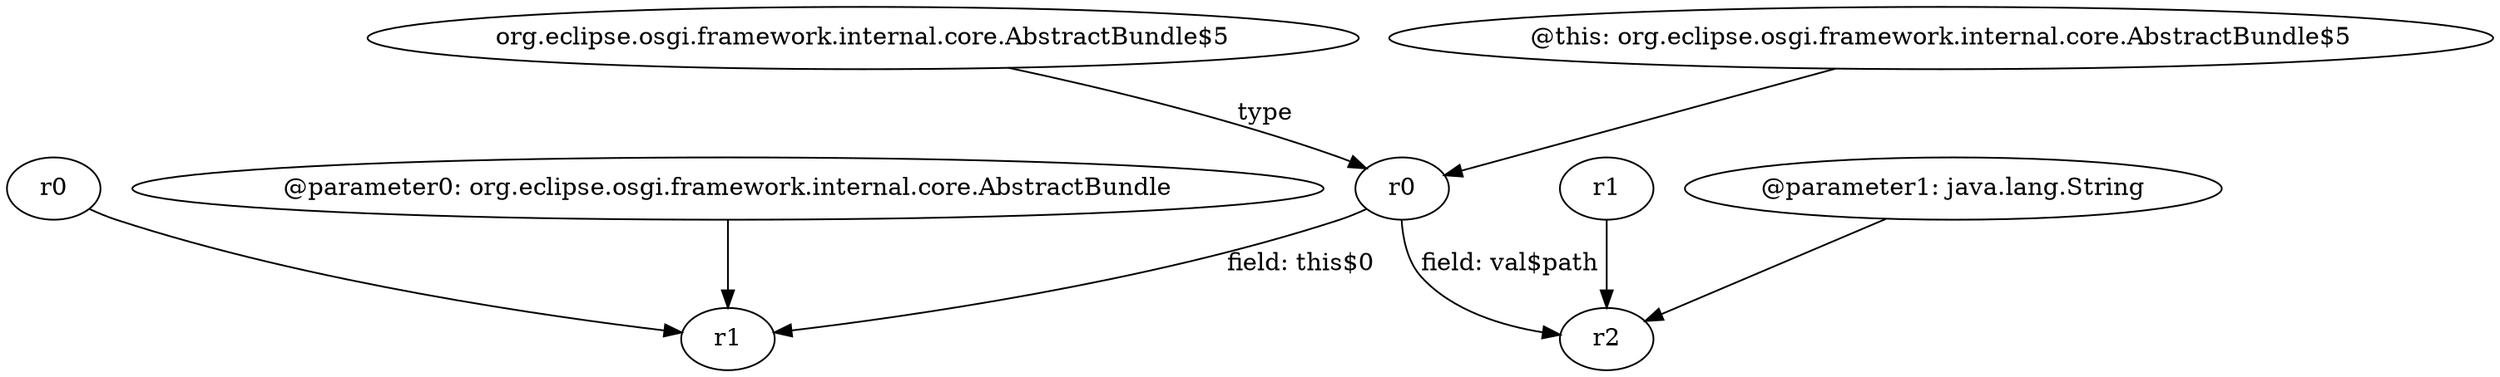 digraph g {
0[label="r1"]
1[label="r2"]
0->1[label=""]
2[label="org.eclipse.osgi.framework.internal.core.AbstractBundle$5"]
3[label="r0"]
2->3[label="type"]
4[label="r0"]
5[label="r1"]
4->5[label=""]
3->5[label="field: this$0"]
3->1[label="field: val$path"]
6[label="@parameter0: org.eclipse.osgi.framework.internal.core.AbstractBundle"]
6->5[label=""]
7[label="@parameter1: java.lang.String"]
7->1[label=""]
8[label="@this: org.eclipse.osgi.framework.internal.core.AbstractBundle$5"]
8->3[label=""]
}